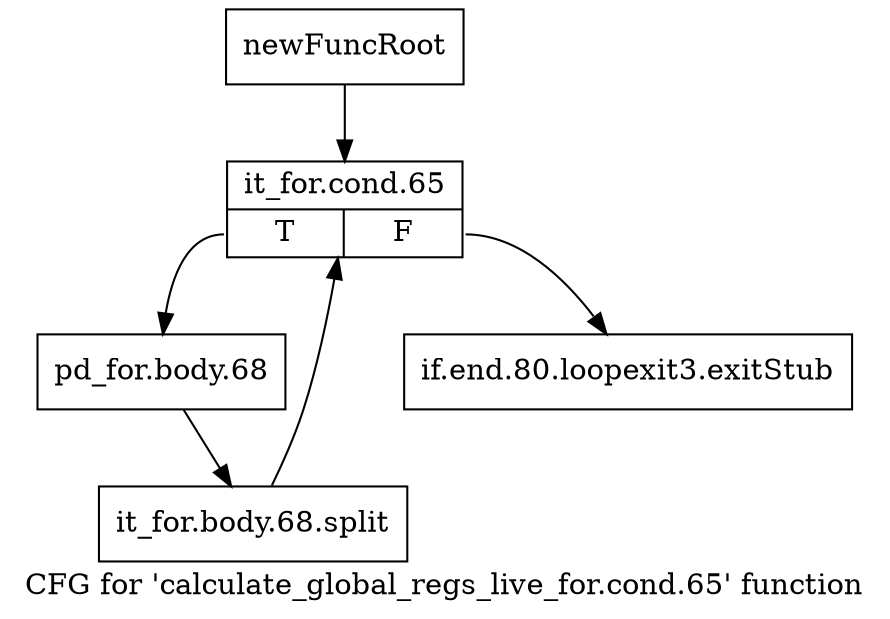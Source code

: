 digraph "CFG for 'calculate_global_regs_live_for.cond.65' function" {
	label="CFG for 'calculate_global_regs_live_for.cond.65' function";

	Node0xaed91b0 [shape=record,label="{newFuncRoot}"];
	Node0xaed91b0 -> Node0xaed95f0;
	Node0xaed9200 [shape=record,label="{if.end.80.loopexit3.exitStub}"];
	Node0xaed95f0 [shape=record,label="{it_for.cond.65|{<s0>T|<s1>F}}"];
	Node0xaed95f0:s0 -> Node0xaed9640;
	Node0xaed95f0:s1 -> Node0xaed9200;
	Node0xaed9640 [shape=record,label="{pd_for.body.68}"];
	Node0xaed9640 -> Node0xf2bdc60;
	Node0xf2bdc60 [shape=record,label="{it_for.body.68.split}"];
	Node0xf2bdc60 -> Node0xaed95f0;
}
